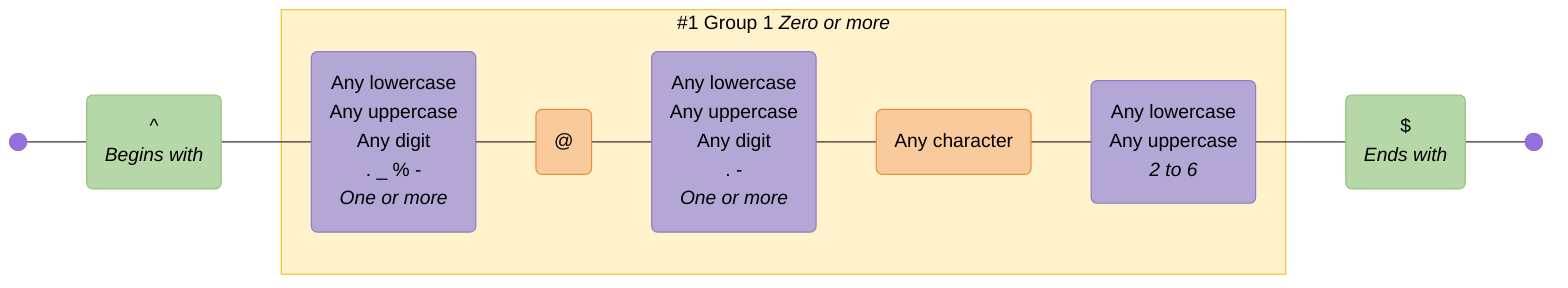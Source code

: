 graph LR
  accTitle: "Regex: ^([a-zA-Z0-9._%-]+@[a-zA-Z0-9.-]+\\.[a-zA-Z]{2,6})*$"
  accDescr: "Generated with regex-to-mermaid@1.0.3"

  %% Nodes
  start@{ shape: f-circ };
  fin@{ shape: f-circ };
  assertion_1("^<br><i>Begins with</i>"):::assertion;
  char_class_1("Any lowercase<br>Any uppercase<br>Any digit<br>. _ % -<br><i>One or more</i>"):::char-class;
  literal_1("@"):::literal;
  char_class_2("Any lowercase<br>Any uppercase<br>Any digit<br>. -<br><i>One or more</i>"):::char-class;
  literal_2("Any character"):::literal;
  char_class_3("Any lowercase<br>Any uppercase<br><i>2 to 6</i>"):::char-class;
  assertion_2("$<br><i>Ends with</i>"):::assertion;

  %% Subgraphs
  subgraph standard_1 ["#1 Group 1 <i>Zero or more</i>"]
    char_class_1
    literal_1
    char_class_2
    literal_2
    char_class_3
  end

  %% Edges
  start --- assertion_1;
  assertion_1 --- char_class_1;
  char_class_1 --- literal_1;
  literal_1 --- char_class_2;
  char_class_2 --- literal_2;
  literal_2 --- char_class_3;
  char_class_3 --- assertion_2;
  assertion_2 --- fin;

  %% Styles
  %% Node Styling
  classDef assertion fill:#B6D7A8,stroke:#93C47D,color:#000000;
  classDef char-class fill:#B4A7D6,stroke:#8E7CC3,color:#000000;
  classDef literal fill:#F9CB9C,stroke:#E69138,color:#000000;

  %% Group Styling
  classDef standard fill:#FFF2CC,stroke:#F1C232,color:#000000;

  %% Apply Group Classes
  class standard_1 standard;
